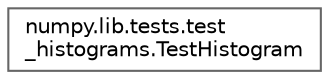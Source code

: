 digraph "Graphical Class Hierarchy"
{
 // LATEX_PDF_SIZE
  bgcolor="transparent";
  edge [fontname=Helvetica,fontsize=10,labelfontname=Helvetica,labelfontsize=10];
  node [fontname=Helvetica,fontsize=10,shape=box,height=0.2,width=0.4];
  rankdir="LR";
  Node0 [id="Node000000",label="numpy.lib.tests.test\l_histograms.TestHistogram",height=0.2,width=0.4,color="grey40", fillcolor="white", style="filled",URL="$dd/d39/classnumpy_1_1lib_1_1tests_1_1test__histograms_1_1TestHistogram.html",tooltip=" "];
}
